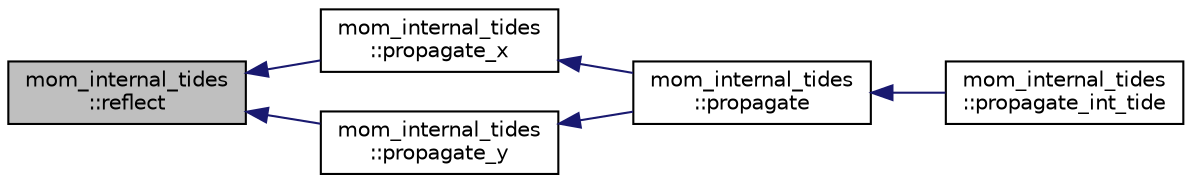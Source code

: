 digraph "mom_internal_tides::reflect"
{
 // INTERACTIVE_SVG=YES
  edge [fontname="Helvetica",fontsize="10",labelfontname="Helvetica",labelfontsize="10"];
  node [fontname="Helvetica",fontsize="10",shape=record];
  rankdir="LR";
  Node103 [label="mom_internal_tides\l::reflect",height=0.2,width=0.4,color="black", fillcolor="grey75", style="filled", fontcolor="black"];
  Node103 -> Node104 [dir="back",color="midnightblue",fontsize="10",style="solid",fontname="Helvetica"];
  Node104 [label="mom_internal_tides\l::propagate_x",height=0.2,width=0.4,color="black", fillcolor="white", style="filled",URL="$namespacemom__internal__tides.html#a487e6cad7cea4c5095f198c236628d6d"];
  Node104 -> Node105 [dir="back",color="midnightblue",fontsize="10",style="solid",fontname="Helvetica"];
  Node105 [label="mom_internal_tides\l::propagate",height=0.2,width=0.4,color="black", fillcolor="white", style="filled",URL="$namespacemom__internal__tides.html#a22caa92b67ed4077ce78eac34d15b14d",tooltip="This subroutine does refraction on the internal waves at a single frequency. "];
  Node105 -> Node106 [dir="back",color="midnightblue",fontsize="10",style="solid",fontname="Helvetica"];
  Node106 [label="mom_internal_tides\l::propagate_int_tide",height=0.2,width=0.4,color="black", fillcolor="white", style="filled",URL="$namespacemom__internal__tides.html#a6cae26da43d0539e8ac959105cf125c2",tooltip="This subroutine calls other subroutines in this file that are needed to refract, propagate, and dissipate energy density of the internal tide. "];
  Node103 -> Node107 [dir="back",color="midnightblue",fontsize="10",style="solid",fontname="Helvetica"];
  Node107 [label="mom_internal_tides\l::propagate_y",height=0.2,width=0.4,color="black", fillcolor="white", style="filled",URL="$namespacemom__internal__tides.html#a5f63667c6d87b8ae6d51076ea2942aca"];
  Node107 -> Node105 [dir="back",color="midnightblue",fontsize="10",style="solid",fontname="Helvetica"];
}
